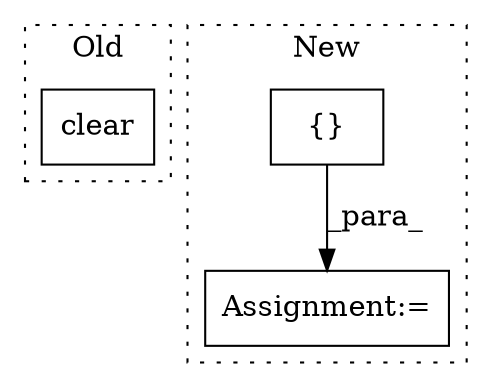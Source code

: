 digraph G {
subgraph cluster0 {
1 [label="clear" a="32" s="2249" l="7" shape="box"];
label = "Old";
style="dotted";
}
subgraph cluster1 {
2 [label="{}" a="4" s="1692" l="2" shape="box"];
3 [label="Assignment:=" a="7" s="1682" l="1" shape="box"];
label = "New";
style="dotted";
}
2 -> 3 [label="_para_"];
}